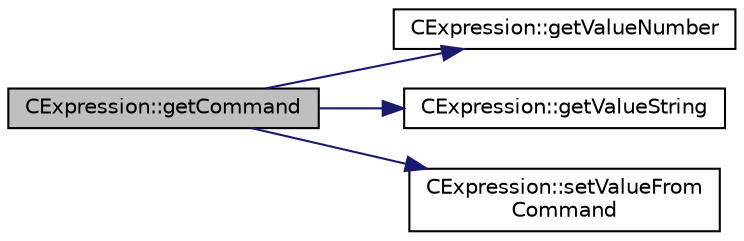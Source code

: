 digraph "CExpression::getCommand"
{
  edge [fontname="Helvetica",fontsize="10",labelfontname="Helvetica",labelfontsize="10"];
  node [fontname="Helvetica",fontsize="10",shape=record];
  rankdir="LR";
  Node1 [label="CExpression::getCommand",height=0.2,width=0.4,color="black", fillcolor="grey75", style="filled", fontcolor="black"];
  Node1 -> Node2 [color="midnightblue",fontsize="10",style="solid",fontname="Helvetica"];
  Node2 [label="CExpression::getValueNumber",height=0.2,width=0.4,color="black", fillcolor="white", style="filled",URL="$classCExpression.html#ad0afd6e7009762858f58fce0cacbece7"];
  Node1 -> Node3 [color="midnightblue",fontsize="10",style="solid",fontname="Helvetica"];
  Node3 [label="CExpression::getValueString",height=0.2,width=0.4,color="black", fillcolor="white", style="filled",URL="$classCExpression.html#a73a60947eb6f6e861196d03af1903eae"];
  Node1 -> Node4 [color="midnightblue",fontsize="10",style="solid",fontname="Helvetica"];
  Node4 [label="CExpression::setValueFrom\lCommand",height=0.2,width=0.4,color="black", fillcolor="white", style="filled",URL="$classCExpression.html#a67bec4a6488cb06d5e370b6fa10bbb8c"];
}

